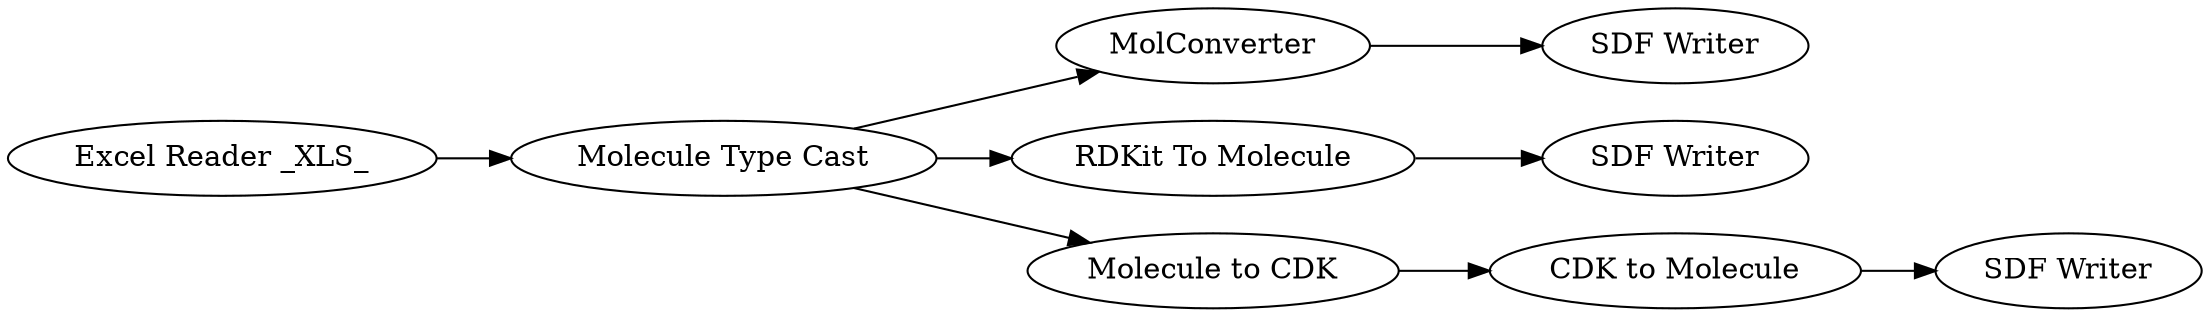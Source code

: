 digraph {
	1 [label="Excel Reader _XLS_"]
	2 [label="Molecule Type Cast"]
	3 [label=MolConverter]
	4 [label="SDF Writer"]
	6 [label="RDKit To Molecule"]
	7 [label="SDF Writer"]
	8 [label="CDK to Molecule"]
	9 [label="Molecule to CDK"]
	10 [label="SDF Writer"]
	1 -> 2
	2 -> 3
	2 -> 6
	2 -> 9
	3 -> 4
	6 -> 7
	8 -> 10
	9 -> 8
	rankdir=LR
}
